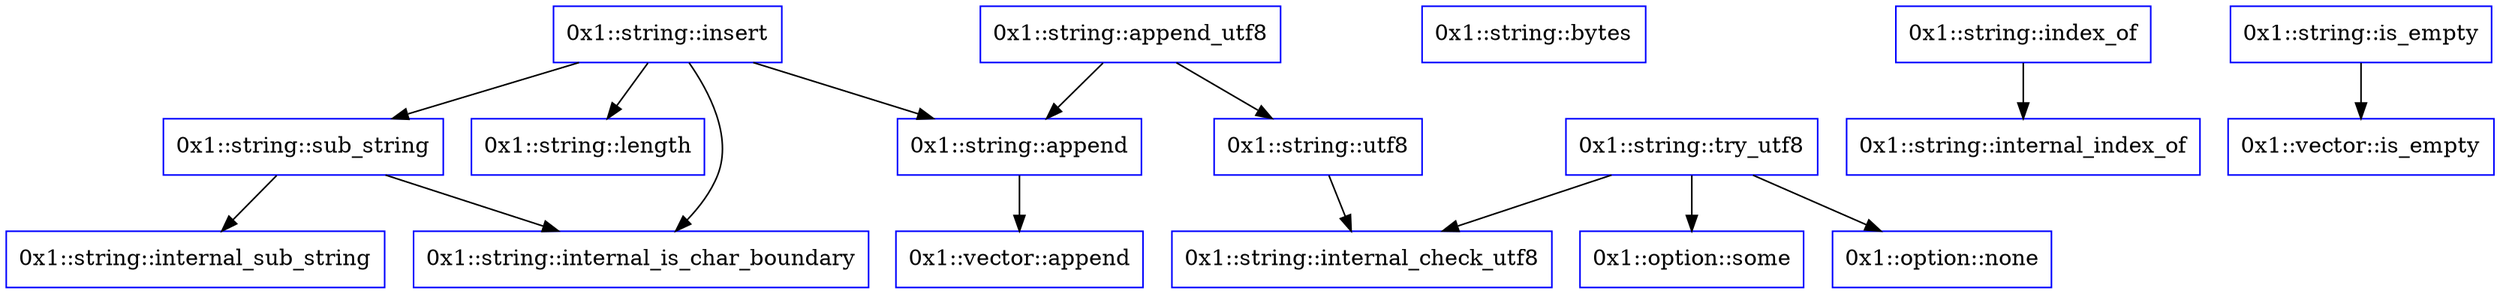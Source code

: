 digraph {
    0 [ label = "0" label="0x1::string::length", shape=box, color=blue]
    1 [ label = "1" label="0x1::string::bytes", shape=box, color=blue]
    2 [ label = "2" label="0x1::string::index_of", shape=box, color=blue]
    3 [ label = "3" label="0x1::string::internal_index_of", shape=box, color=blue]
    4 [ label = "4" label="0x1::string::append", shape=box, color=blue]
    5 [ label = "5" label="0x1::string::insert", shape=box, color=blue]
    6 [ label = "6" label="0x1::string::internal_is_char_boundary", shape=box, color=blue]
    7 [ label = "7" label="0x1::string::sub_string", shape=box, color=blue]
    8 [ label = "8" label="0x1::string::is_empty", shape=box, color=blue]
    9 [ label = "9" label="0x1::string::append_utf8", shape=box, color=blue]
    10 [ label = "10" label="0x1::string::utf8", shape=box, color=blue]
    11 [ label = "11" label="0x1::string::internal_check_utf8", shape=box, color=blue]
    12 [ label = "12" label="0x1::string::internal_sub_string", shape=box, color=blue]
    13 [ label = "13" label="0x1::string::try_utf8", shape=box, color=blue]
    14 [ label = "14" label="0x1::vector::append", shape=box, color=blue]
    15 [ label = "15" label="0x1::vector::is_empty", shape=box, color=blue]
    16 [ label = "16" label="0x1::option::some", shape=box, color=blue]
    17 [ label = "17" label="0x1::option::none", shape=box, color=blue]
    2 -> 3 [ label = "\"\"" label=""]
    4 -> 14 [ label = "\"\"" label=""]
    5 -> 0 [ label = "\"\"" label=""]
    5 -> 4 [ label = "\"\"" label=""]
    5 -> 6 [ label = "\"\"" label=""]
    5 -> 7 [ label = "\"\"" label=""]
    7 -> 6 [ label = "\"\"" label=""]
    7 -> 12 [ label = "\"\"" label=""]
    8 -> 15 [ label = "\"\"" label=""]
    9 -> 4 [ label = "\"\"" label=""]
    9 -> 10 [ label = "\"\"" label=""]
    10 -> 11 [ label = "\"\"" label=""]
    13 -> 11 [ label = "\"\"" label=""]
    13 -> 16 [ label = "\"\"" label=""]
    13 -> 17 [ label = "\"\"" label=""]
}
